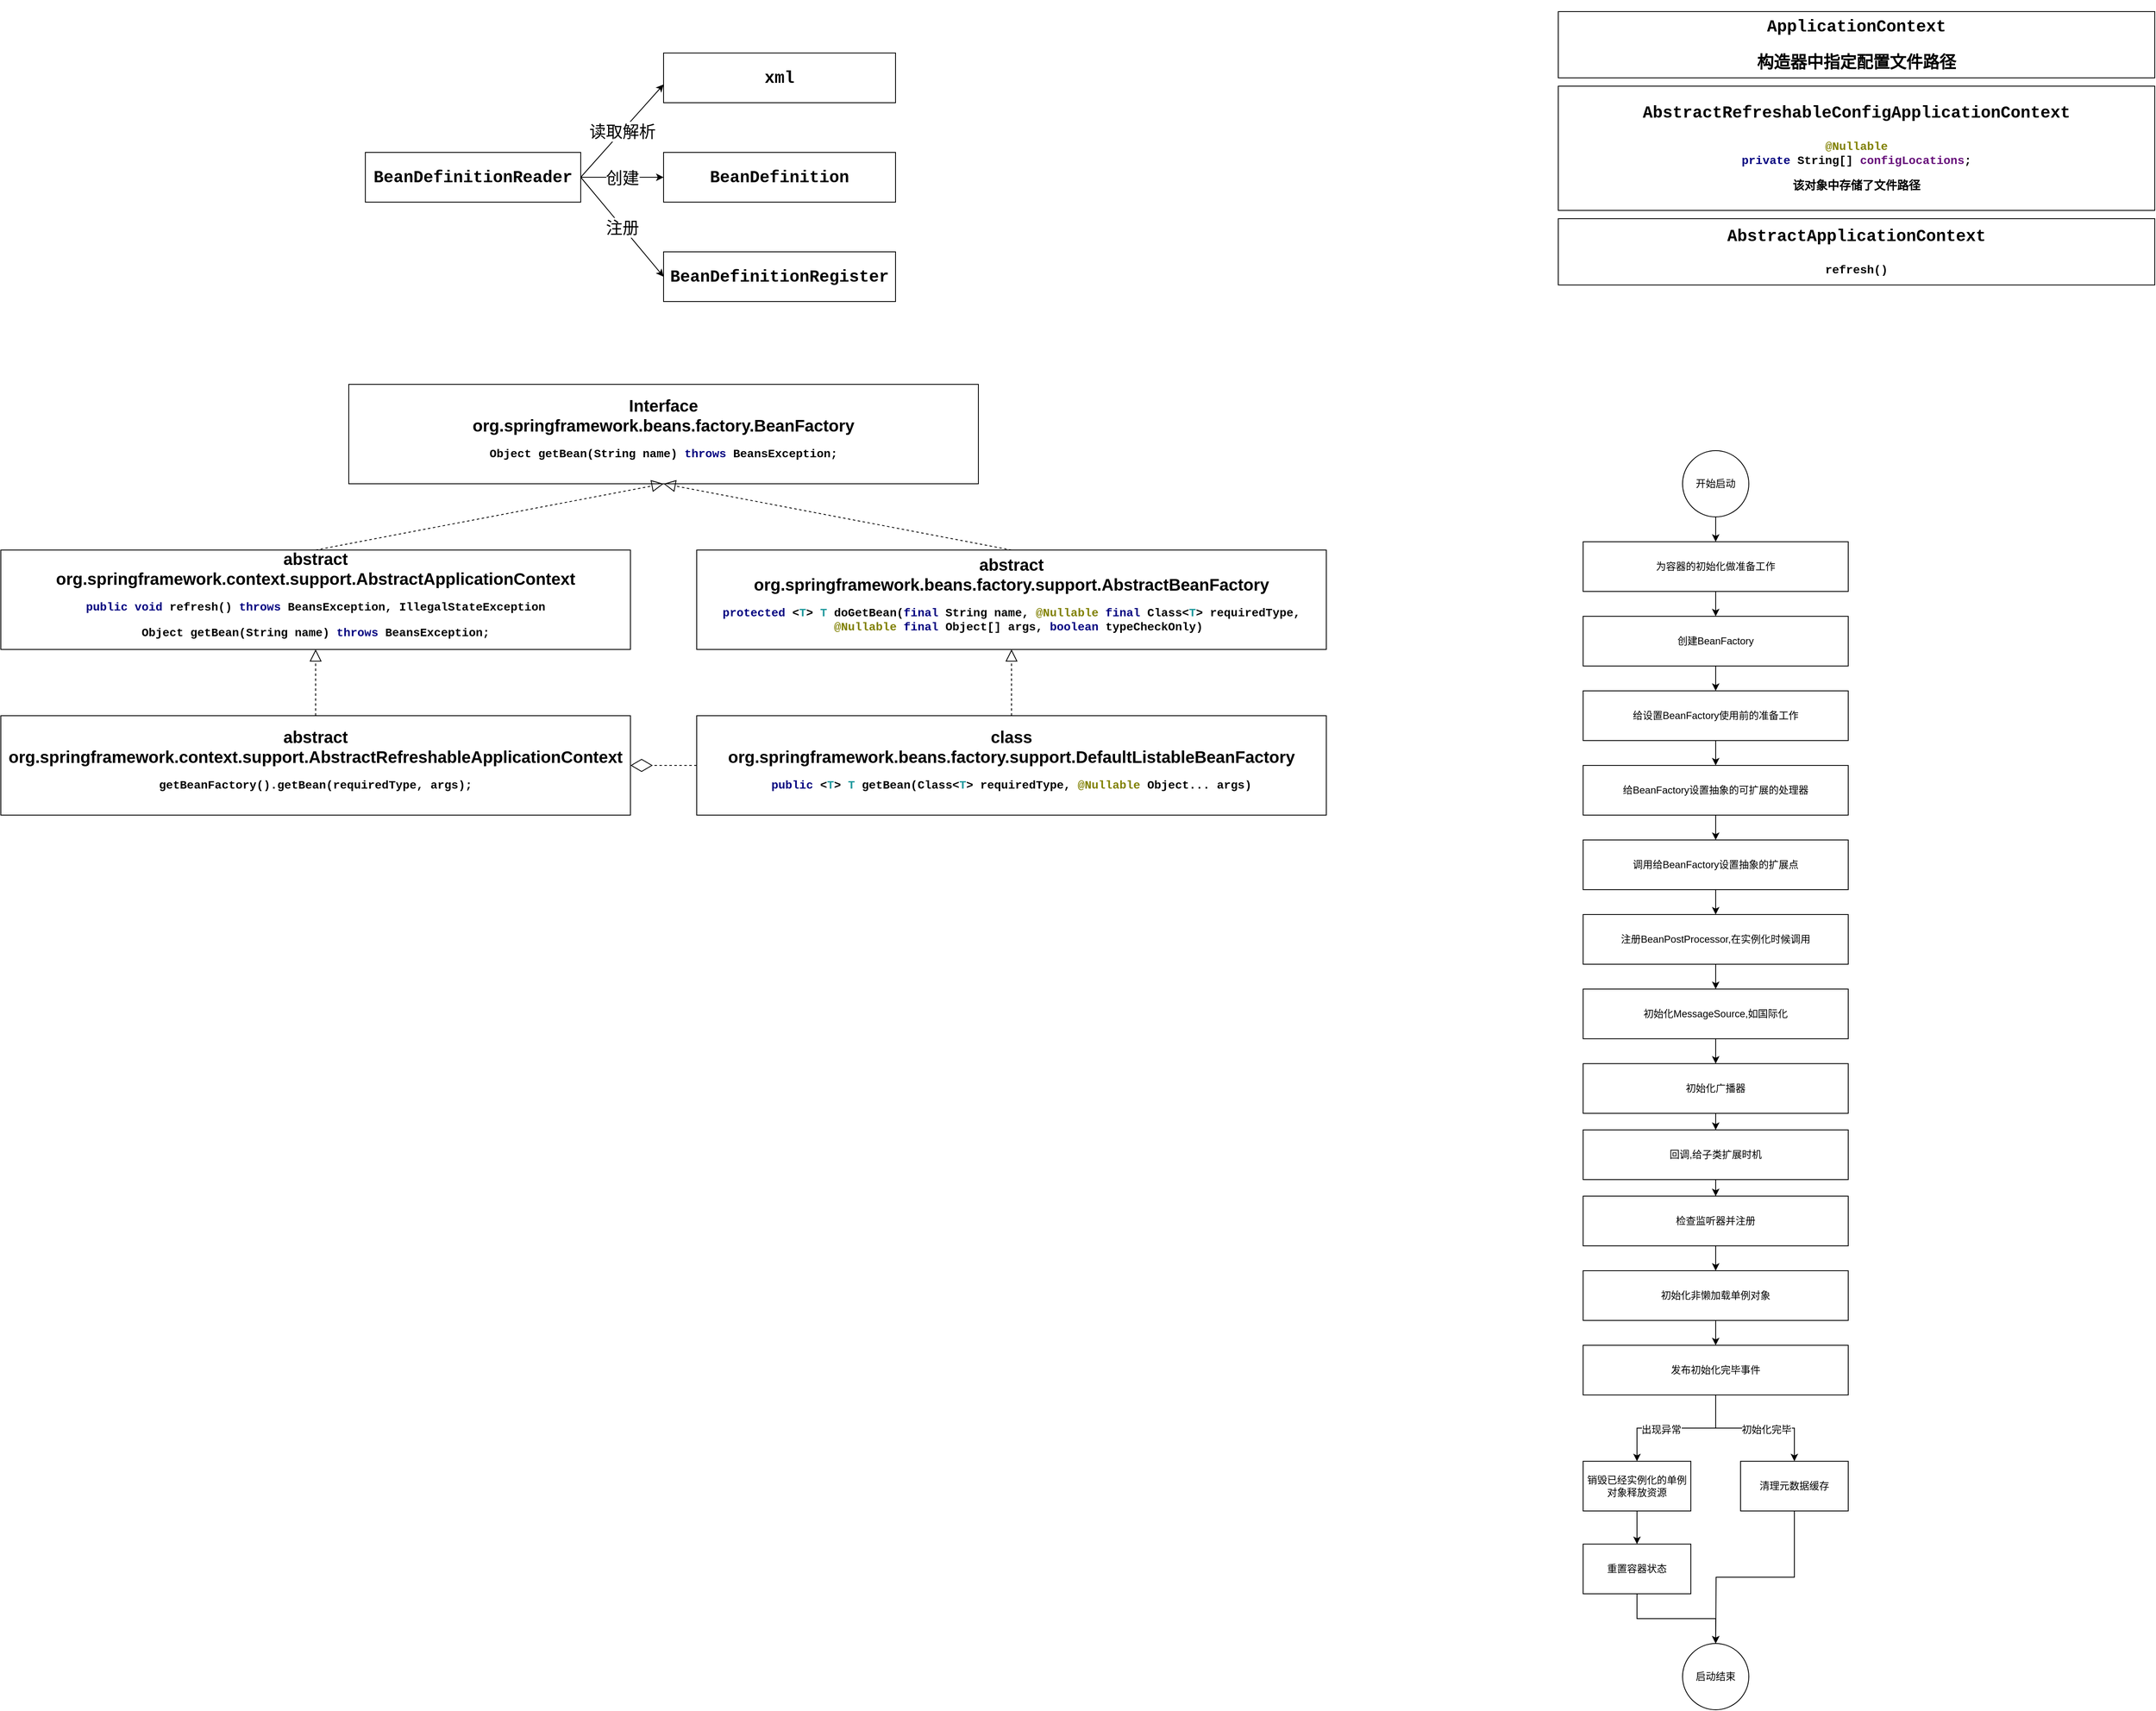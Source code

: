 <mxfile version="11.1.4" type="device"><diagram id="8HdPPavlg0hs8LvCiRic" name="Page-1"><mxGraphModel dx="3361" dy="824" grid="1" gridSize="10" guides="1" tooltips="1" connect="1" arrows="1" fold="1" page="1" pageScale="1" pageWidth="827" pageHeight="1169" background="#ffffff" math="0" shadow="0"><root><mxCell id="0"/><mxCell id="1" parent="0"/><mxCell id="2" value="开始启动" style="ellipse;whiteSpace=wrap;html=1;aspect=fixed;fontSize=12;" parent="1" vertex="1"><mxGeometry x="870" y="560" width="80" height="80" as="geometry"/></mxCell><mxCell id="10" value="启动结束" style="ellipse;whiteSpace=wrap;html=1;aspect=fixed;fontSize=12;" parent="1" vertex="1"><mxGeometry x="870" y="2000" width="80" height="80" as="geometry"/></mxCell><mxCell id="14" value="" style="edgeStyle=orthogonalEdgeStyle;rounded=0;html=1;jettySize=auto;orthogonalLoop=1;fontSize=12;" parent="1" source="5" target="13" edge="1"><mxGeometry relative="1" as="geometry"/></mxCell><mxCell id="5" value="为容器的初始化做准备工作" style="rounded=0;whiteSpace=wrap;html=1;fontSize=12;" parent="1" vertex="1"><mxGeometry x="750" y="670" width="320" height="60" as="geometry"/></mxCell><mxCell id="16" value="" style="edgeStyle=orthogonalEdgeStyle;rounded=0;html=1;jettySize=auto;orthogonalLoop=1;fontSize=12;" parent="1" source="13" target="15" edge="1"><mxGeometry relative="1" as="geometry"/></mxCell><mxCell id="13" value="创建BeanFactory" style="rounded=0;whiteSpace=wrap;html=1;fontSize=12;" parent="1" vertex="1"><mxGeometry x="750" y="760" width="320" height="60" as="geometry"/></mxCell><mxCell id="18" value="" style="edgeStyle=orthogonalEdgeStyle;rounded=0;html=1;jettySize=auto;orthogonalLoop=1;fontSize=12;" parent="1" source="15" target="17" edge="1"><mxGeometry relative="1" as="geometry"/></mxCell><mxCell id="15" value="&lt;span&gt;给设置BeanFactory使用前的准备工作&lt;/span&gt;" style="rounded=0;whiteSpace=wrap;html=1;fontSize=12;" parent="1" vertex="1"><mxGeometry x="750" y="850" width="320" height="60" as="geometry"/></mxCell><mxCell id="20" value="" style="edgeStyle=orthogonalEdgeStyle;rounded=0;html=1;jettySize=auto;orthogonalLoop=1;fontSize=12;" parent="1" source="17" target="19" edge="1"><mxGeometry relative="1" as="geometry"/></mxCell><mxCell id="17" value="&lt;div&gt;&lt;/div&gt;给BeanFactory设置抽象的可扩展的处理器&lt;br&gt;" style="rounded=0;whiteSpace=wrap;html=1;fontSize=12;" parent="1" vertex="1"><mxGeometry x="750" y="940" width="320" height="60" as="geometry"/></mxCell><mxCell id="22" value="" style="edgeStyle=orthogonalEdgeStyle;rounded=0;html=1;jettySize=auto;orthogonalLoop=1;fontSize=12;" parent="1" source="19" target="21" edge="1"><mxGeometry relative="1" as="geometry"/></mxCell><mxCell id="19" value="&lt;div&gt;&lt;/div&gt;&lt;div&gt;&lt;/div&gt;调用给BeanFactory设置抽象的扩展点&lt;br&gt;" style="rounded=0;whiteSpace=wrap;html=1;fontSize=12;" parent="1" vertex="1"><mxGeometry x="750" y="1030" width="320" height="60" as="geometry"/></mxCell><mxCell id="24" value="" style="edgeStyle=orthogonalEdgeStyle;rounded=0;html=1;jettySize=auto;orthogonalLoop=1;fontSize=12;" parent="1" source="21" target="23" edge="1"><mxGeometry relative="1" as="geometry"/></mxCell><mxCell id="21" value="&lt;div&gt;&lt;/div&gt;&lt;div&gt;&lt;/div&gt;&lt;span&gt;注册BeanPostProcessor,在实例化时候调用&lt;/span&gt;&lt;br&gt;" style="rounded=0;whiteSpace=wrap;html=1;fontSize=12;" parent="1" vertex="1"><mxGeometry x="750" y="1120" width="320" height="60" as="geometry"/></mxCell><mxCell id="26" value="" style="edgeStyle=orthogonalEdgeStyle;rounded=0;html=1;jettySize=auto;orthogonalLoop=1;fontSize=12;" parent="1" source="23" target="25" edge="1"><mxGeometry relative="1" as="geometry"/></mxCell><mxCell id="23" value="&lt;div&gt;&lt;/div&gt;&lt;div&gt;&lt;/div&gt;&lt;span&gt;初始化MessageSource,如国际化&lt;/span&gt;&lt;br&gt;" style="rounded=0;whiteSpace=wrap;html=1;fontSize=12;" parent="1" vertex="1"><mxGeometry x="750" y="1210" width="320" height="60" as="geometry"/></mxCell><mxCell id="28" value="" style="edgeStyle=orthogonalEdgeStyle;rounded=0;html=1;jettySize=auto;orthogonalLoop=1;fontSize=12;" parent="1" source="25" target="27" edge="1"><mxGeometry relative="1" as="geometry"/></mxCell><mxCell id="25" value="&lt;div&gt;&lt;/div&gt;&lt;div&gt;&lt;/div&gt;&lt;span&gt;初始化广播器&lt;/span&gt;&lt;br&gt;" style="rounded=0;whiteSpace=wrap;html=1;fontSize=12;" parent="1" vertex="1"><mxGeometry x="750" y="1300" width="320" height="60" as="geometry"/></mxCell><mxCell id="30" value="" style="edgeStyle=orthogonalEdgeStyle;rounded=0;html=1;jettySize=auto;orthogonalLoop=1;fontSize=12;" parent="1" source="27" target="29" edge="1"><mxGeometry relative="1" as="geometry"/></mxCell><mxCell id="27" value="&lt;div&gt;&lt;/div&gt;&lt;div&gt;&lt;/div&gt;&lt;span&gt;回调,给子类扩展时机&lt;/span&gt;&lt;br&gt;" style="rounded=0;whiteSpace=wrap;html=1;fontSize=12;" parent="1" vertex="1"><mxGeometry x="750" y="1380" width="320" height="60" as="geometry"/></mxCell><mxCell id="33" value="" style="edgeStyle=orthogonalEdgeStyle;rounded=0;html=1;jettySize=auto;orthogonalLoop=1;fontSize=12;" parent="1" source="29" target="32" edge="1"><mxGeometry relative="1" as="geometry"/></mxCell><mxCell id="29" value="&lt;div&gt;&lt;/div&gt;&lt;div&gt;&lt;/div&gt;&lt;span&gt;检查监听器并注册&lt;/span&gt;&lt;br&gt;" style="rounded=0;whiteSpace=wrap;html=1;fontSize=12;" parent="1" vertex="1"><mxGeometry x="750" y="1460" width="320" height="60" as="geometry"/></mxCell><mxCell id="35" value="" style="edgeStyle=orthogonalEdgeStyle;rounded=0;html=1;jettySize=auto;orthogonalLoop=1;fontSize=12;" parent="1" source="32" target="34" edge="1"><mxGeometry relative="1" as="geometry"/></mxCell><mxCell id="32" value="&lt;div&gt;&lt;/div&gt;&lt;div&gt;&lt;/div&gt;&lt;span&gt;初始化非懒加载单例对象&lt;/span&gt;&lt;br&gt;" style="rounded=0;whiteSpace=wrap;html=1;fontSize=12;" parent="1" vertex="1"><mxGeometry x="750" y="1550" width="320" height="60" as="geometry"/></mxCell><mxCell id="37" value="" style="edgeStyle=orthogonalEdgeStyle;rounded=0;html=1;jettySize=auto;orthogonalLoop=1;fontSize=12;" parent="1" source="34" target="36" edge="1"><mxGeometry relative="1" as="geometry"/></mxCell><mxCell id="41" value="出现异常" style="text;html=1;resizable=0;points=[];align=center;verticalAlign=middle;labelBackgroundColor=#ffffff;fontSize=12;" parent="37" vertex="1" connectable="0"><mxGeometry x="0.211" y="2" relative="1" as="geometry"><mxPoint as="offset"/></mxGeometry></mxCell><mxCell id="39" style="edgeStyle=orthogonalEdgeStyle;rounded=0;html=1;exitX=0.5;exitY=1;entryX=0.5;entryY=0;jettySize=auto;orthogonalLoop=1;fontSize=12;" parent="1" source="34" target="38" edge="1"><mxGeometry relative="1" as="geometry"/></mxCell><mxCell id="40" value="初始化完毕" style="text;html=1;resizable=0;points=[];align=center;verticalAlign=middle;labelBackgroundColor=#ffffff;fontSize=12;" parent="39" vertex="1" connectable="0"><mxGeometry x="0.154" y="-2" relative="1" as="geometry"><mxPoint as="offset"/></mxGeometry></mxCell><mxCell id="34" value="&lt;div&gt;&lt;/div&gt;&lt;div&gt;&lt;/div&gt;&lt;span&gt;发布初始化完毕事件&lt;/span&gt;&lt;br&gt;" style="rounded=0;whiteSpace=wrap;html=1;fontSize=12;" parent="1" vertex="1"><mxGeometry x="750" y="1640" width="320" height="60" as="geometry"/></mxCell><mxCell id="43" value="" style="edgeStyle=orthogonalEdgeStyle;rounded=0;html=1;jettySize=auto;orthogonalLoop=1;fontSize=12;" parent="1" source="36" target="42" edge="1"><mxGeometry relative="1" as="geometry"/></mxCell><mxCell id="36" value="&lt;div&gt;&lt;/div&gt;&lt;div&gt;&lt;/div&gt;&lt;span&gt;销毁已经实例化的单例对象释放资源&lt;/span&gt;&lt;br&gt;" style="rounded=0;whiteSpace=wrap;html=1;fontSize=12;" parent="1" vertex="1"><mxGeometry x="750" y="1780" width="130" height="60" as="geometry"/></mxCell><mxCell id="44" style="edgeStyle=orthogonalEdgeStyle;rounded=0;html=1;exitX=0.5;exitY=1;entryX=0.5;entryY=0;jettySize=auto;orthogonalLoop=1;fontSize=12;" parent="1" source="42" target="10" edge="1"><mxGeometry relative="1" as="geometry"/></mxCell><mxCell id="42" value="&lt;div&gt;&lt;/div&gt;&lt;div&gt;&lt;/div&gt;&lt;span&gt;重置容器状态&lt;/span&gt;&lt;br&gt;" style="rounded=0;whiteSpace=wrap;html=1;fontSize=12;" parent="1" vertex="1"><mxGeometry x="750" y="1880" width="130" height="60" as="geometry"/></mxCell><mxCell id="12" value="" style="edgeStyle=orthogonalEdgeStyle;rounded=0;html=1;jettySize=auto;orthogonalLoop=1;fontSize=12;" parent="1" source="2" target="5" edge="1"><mxGeometry relative="1" as="geometry"><mxPoint x="910" y="640" as="sourcePoint"/><mxPoint x="910" y="720" as="targetPoint"/></mxGeometry></mxCell><mxCell id="45" style="edgeStyle=orthogonalEdgeStyle;rounded=0;html=1;exitX=0.5;exitY=1;jettySize=auto;orthogonalLoop=1;fontSize=12;" parent="1" source="38" edge="1"><mxGeometry relative="1" as="geometry"><mxPoint x="910" y="2000" as="targetPoint"/></mxGeometry></mxCell><mxCell id="38" value="&lt;div&gt;&lt;/div&gt;&lt;div&gt;&lt;/div&gt;&lt;span&gt;清理元数据缓存&lt;/span&gt;&lt;br&gt;" style="rounded=0;whiteSpace=wrap;html=1;fontSize=12;" parent="1" vertex="1"><mxGeometry x="940" y="1780" width="130" height="60" as="geometry"/></mxCell><mxCell id="9Fm4aBFN2gZGuWMp6Fjw-45" value="&lt;pre style=&quot;background-color: rgb(255 , 255 , 255) ; font-family: &amp;#34;courier new&amp;#34; ; font-size: 20px&quot;&gt;AbstractRefreshableConfigApplicationContext&lt;/pre&gt;&lt;pre style=&quot;background-color: rgb(255 , 255 , 255) ; font-family: &amp;#34;courier new&amp;#34; ; font-size: 20px&quot;&gt;&lt;pre style=&quot;font-family: &amp;#34;courier new&amp;#34; ; font-size: 10.5pt&quot;&gt;&lt;span style=&quot;color: #808000&quot;&gt;@Nullable&lt;br&gt;&lt;/span&gt;&lt;span style=&quot;color: rgb(0 , 0 , 128)&quot;&gt;private &lt;/span&gt;String[] &lt;span style=&quot;color: rgb(102 , 14 , 122)&quot;&gt;configLocations&lt;/span&gt;;&lt;/pre&gt;&lt;pre style=&quot;font-family: &amp;#34;courier new&amp;#34; ; font-size: 10.5pt&quot;&gt;该对象中存储了文件路径&lt;/pre&gt;&lt;/pre&gt;" style="rounded=0;whiteSpace=wrap;html=1;fontSize=20;fontStyle=1" parent="1" vertex="1"><mxGeometry x="720" y="120" width="720" height="150" as="geometry"/></mxCell><mxCell id="9Fm4aBFN2gZGuWMp6Fjw-46" value="&lt;pre style=&quot;background-color: rgb(255 , 255 , 255) ; font-family: &amp;#34;courier new&amp;#34; ; font-size: 20px&quot;&gt;ApplicationContext&lt;/pre&gt;&lt;pre style=&quot;background-color: rgb(255 , 255 , 255) ; font-family: &amp;#34;courier new&amp;#34; ; font-size: 20px&quot;&gt;构造器中指定配置文件路径&lt;/pre&gt;" style="rounded=0;whiteSpace=wrap;html=1;fontSize=20;fontStyle=1" parent="1" vertex="1"><mxGeometry x="720" y="30" width="720" height="80" as="geometry"/></mxCell><mxCell id="9Fm4aBFN2gZGuWMp6Fjw-47" value="&lt;pre style=&quot;background-color: rgb(255 , 255 , 255) ; font-family: &amp;#34;courier new&amp;#34; ; font-size: 20px&quot;&gt;AbstractApplicationContext&lt;/pre&gt;&lt;pre style=&quot;background-color: rgb(255 , 255 , 255) ; font-family: &amp;#34;courier new&amp;#34; ; font-size: 20px&quot;&gt;&lt;pre style=&quot;font-family: &amp;#34;courier new&amp;#34; ; font-size: 10.5pt&quot;&gt;refresh()&lt;/pre&gt;&lt;/pre&gt;" style="rounded=0;whiteSpace=wrap;html=1;fontSize=20;fontStyle=1" parent="1" vertex="1"><mxGeometry x="720" y="280" width="720" height="80" as="geometry"/></mxCell><mxCell id="9Fm4aBFN2gZGuWMp6Fjw-48" value="&lt;pre style=&quot;background-color: rgb(255, 255, 255); font-family: &amp;quot;courier new&amp;quot;; font-size: 20px;&quot;&gt;BeanDefinitionReader&lt;/pre&gt;" style="rounded=0;whiteSpace=wrap;html=1;fontSize=20;fontStyle=1" parent="1" vertex="1"><mxGeometry x="-720" y="200" width="260" height="60" as="geometry"/></mxCell><mxCell id="9Fm4aBFN2gZGuWMp6Fjw-49" value="&lt;pre style=&quot;background-color: rgb(255 , 255 , 255) ; font-family: &amp;#34;courier new&amp;#34; ; font-size: 20px&quot;&gt;xml&lt;/pre&gt;" style="rounded=0;whiteSpace=wrap;html=1;fontSize=20;fontStyle=1" parent="1" vertex="1"><mxGeometry x="-360" y="80" width="280" height="60" as="geometry"/></mxCell><mxCell id="9Fm4aBFN2gZGuWMp6Fjw-50" value="&lt;pre style=&quot;background-color: rgb(255 , 255 , 255) ; font-family: &amp;#34;courier new&amp;#34; ; font-size: 20px&quot;&gt;BeanDefinition&lt;/pre&gt;" style="rounded=0;whiteSpace=wrap;html=1;fontSize=20;fontStyle=1" parent="1" vertex="1"><mxGeometry x="-360" y="200" width="280" height="60" as="geometry"/></mxCell><mxCell id="9Fm4aBFN2gZGuWMp6Fjw-51" value="&lt;pre style=&quot;background-color: rgb(255 , 255 , 255) ; font-family: &amp;#34;courier new&amp;#34; ; font-size: 20px&quot;&gt;BeanDefinitionRegister&lt;/pre&gt;" style="rounded=0;whiteSpace=wrap;html=1;fontSize=20;fontStyle=1" parent="1" vertex="1"><mxGeometry x="-360" y="320" width="280" height="60" as="geometry"/></mxCell><mxCell id="9Fm4aBFN2gZGuWMp6Fjw-52" value="读取解析" style="endArrow=classic;html=1;fontSize=20;entryX=0;entryY=0.633;entryDx=0;entryDy=0;entryPerimeter=0;exitX=1;exitY=0.5;exitDx=0;exitDy=0;" parent="1" source="9Fm4aBFN2gZGuWMp6Fjw-48" target="9Fm4aBFN2gZGuWMp6Fjw-49" edge="1"><mxGeometry width="50" height="50" relative="1" as="geometry"><mxPoint x="-430" y="210" as="sourcePoint"/><mxPoint x="-380" y="160" as="targetPoint"/></mxGeometry></mxCell><mxCell id="9Fm4aBFN2gZGuWMp6Fjw-53" value="创建" style="endArrow=classic;html=1;fontSize=20;entryX=0;entryY=0.5;entryDx=0;entryDy=0;exitX=1;exitY=0.5;exitDx=0;exitDy=0;" parent="1" source="9Fm4aBFN2gZGuWMp6Fjw-48" target="9Fm4aBFN2gZGuWMp6Fjw-50" edge="1"><mxGeometry width="50" height="50" relative="1" as="geometry"><mxPoint x="-450" y="240" as="sourcePoint"/><mxPoint x="-350" y="127.98" as="targetPoint"/></mxGeometry></mxCell><mxCell id="9Fm4aBFN2gZGuWMp6Fjw-54" value="注册" style="endArrow=classic;html=1;fontSize=20;entryX=0;entryY=0.5;entryDx=0;entryDy=0;exitX=1;exitY=0.5;exitDx=0;exitDy=0;" parent="1" source="9Fm4aBFN2gZGuWMp6Fjw-48" target="9Fm4aBFN2gZGuWMp6Fjw-51" edge="1"><mxGeometry width="50" height="50" relative="1" as="geometry"><mxPoint x="-450" y="240" as="sourcePoint"/><mxPoint x="-350" y="240" as="targetPoint"/></mxGeometry></mxCell><mxCell id="7Ug3NnTYqovanPLda93n-46" value="&lt;span style=&quot;white-space: normal&quot;&gt;Interface&lt;/span&gt;&lt;br style=&quot;white-space: normal&quot;&gt;&lt;span style=&quot;white-space: normal&quot;&gt;org.springframework.&lt;/span&gt;&lt;span style=&quot;white-space: normal&quot;&gt;beans.factory.&lt;/span&gt;&lt;span style=&quot;white-space: normal&quot;&gt;BeanFactory&lt;br&gt;&lt;/span&gt;&lt;pre style=&quot;background-color: rgb(255 , 255 , 255) ; font-family: &amp;#34;courier new&amp;#34; ; font-size: 10.5pt&quot;&gt;Object getBean(String name) &lt;span style=&quot;color: rgb(0 , 0 , 128)&quot;&gt;throws &lt;/span&gt;BeansException;&lt;/pre&gt;" style="rounded=0;whiteSpace=wrap;html=1;fontSize=20;fontStyle=1" vertex="1" parent="1"><mxGeometry x="-740" y="480" width="760" height="120" as="geometry"/></mxCell><mxCell id="7Ug3NnTYqovanPLda93n-47" value="abstract&lt;br style=&quot;white-space: normal&quot;&gt;org.springframework.context.support.AbstractApplicationContext&lt;br&gt;&lt;pre style=&quot;background-color: rgb(255 , 255 , 255) ; font-family: &amp;#34;courier new&amp;#34; ; font-size: 10.5pt&quot;&gt;&lt;span style=&quot;color: rgb(0 , 0 , 128)&quot;&gt;public void &lt;/span&gt;refresh() &lt;span style=&quot;color: rgb(0 , 0 , 128)&quot;&gt;throws &lt;/span&gt;BeansException, IllegalStateException&lt;/pre&gt;&lt;pre style=&quot;background-color: rgb(255 , 255 , 255) ; font-family: &amp;#34;courier new&amp;#34; ; font-size: 10.5pt&quot;&gt;Object getBean(String name) &lt;span style=&quot;color: rgb(0 , 0 , 128)&quot;&gt;throws &lt;/span&gt;BeansException;&lt;/pre&gt;" style="rounded=0;whiteSpace=wrap;html=1;fontSize=20;fontStyle=1" vertex="1" parent="1"><mxGeometry x="-1160" y="680" width="760" height="120" as="geometry"/></mxCell><mxCell id="7Ug3NnTYqovanPLda93n-48" value="&lt;span style=&quot;white-space: normal&quot;&gt;class&lt;/span&gt;&lt;br style=&quot;white-space: normal&quot;&gt;org.springframework.beans.factory.support.DefaultListableBeanFactory&lt;br&gt;&lt;pre style=&quot;background-color: rgb(255 , 255 , 255) ; font-family: &amp;#34;courier new&amp;#34; ; font-size: 10.5pt&quot;&gt;&lt;pre style=&quot;font-family: &amp;#34;courier new&amp;#34; ; font-size: 10.5pt&quot;&gt;&lt;span style=&quot;color: rgb(0 , 0 , 128)&quot;&gt;public &lt;/span&gt;&amp;lt;&lt;span style=&quot;color: #20999d&quot;&gt;T&lt;/span&gt;&amp;gt; &lt;span style=&quot;color: #20999d&quot;&gt;T &lt;/span&gt;getBean(Class&amp;lt;&lt;span style=&quot;color: #20999d&quot;&gt;T&lt;/span&gt;&amp;gt; requiredType, &lt;span style=&quot;color: #808000&quot;&gt;@Nullable &lt;/span&gt;Object... args)&lt;/pre&gt;&lt;/pre&gt;" style="rounded=0;whiteSpace=wrap;html=1;fontSize=20;fontStyle=1" vertex="1" parent="1"><mxGeometry x="-320" y="880" width="760" height="120" as="geometry"/></mxCell><mxCell id="7Ug3NnTYqovanPLda93n-53" value="abstract&lt;br style=&quot;white-space: normal&quot;&gt;org.springframework.context.support.AbstractRefreshableApplicationContext&lt;br&gt;&lt;pre style=&quot;background-color: rgb(255 , 255 , 255) ; font-family: &amp;#34;courier new&amp;#34; ; font-size: 10.5pt&quot;&gt;&lt;pre style=&quot;font-size: 10.5pt ; font-family: &amp;#34;courier new&amp;#34;&quot;&gt;getBeanFactory().getBean(requiredType, args);&lt;/pre&gt;&lt;/pre&gt;" style="rounded=0;whiteSpace=wrap;html=1;fontSize=20;fontStyle=1" vertex="1" parent="1"><mxGeometry x="-1160" y="880" width="760" height="120" as="geometry"/></mxCell><mxCell id="7Ug3NnTYqovanPLda93n-58" value="" style="endArrow=block;dashed=1;endFill=0;endSize=12;html=1;fontSize=20;entryX=0.5;entryY=1;entryDx=0;entryDy=0;exitX=0.5;exitY=0;exitDx=0;exitDy=0;" edge="1" parent="1" source="7Ug3NnTYqovanPLda93n-47" target="7Ug3NnTYqovanPLda93n-46"><mxGeometry width="160" relative="1" as="geometry"><mxPoint x="-830" y="1050" as="sourcePoint"/><mxPoint x="-670" y="1050" as="targetPoint"/></mxGeometry></mxCell><mxCell id="7Ug3NnTYqovanPLda93n-59" value="" style="endArrow=block;dashed=1;endFill=0;endSize=12;html=1;fontSize=20;entryX=0.5;entryY=1;entryDx=0;entryDy=0;exitX=0.5;exitY=0;exitDx=0;exitDy=0;" edge="1" parent="1" source="7Ug3NnTYqovanPLda93n-62" target="7Ug3NnTYqovanPLda93n-46"><mxGeometry width="160" relative="1" as="geometry"><mxPoint x="-770" y="690" as="sourcePoint"/><mxPoint x="-350" y="590" as="targetPoint"/></mxGeometry></mxCell><mxCell id="7Ug3NnTYqovanPLda93n-60" value="" style="endArrow=block;dashed=1;endFill=0;endSize=12;html=1;fontSize=20;exitX=0.5;exitY=0;exitDx=0;exitDy=0;entryX=0.5;entryY=1;entryDx=0;entryDy=0;" edge="1" parent="1" source="7Ug3NnTYqovanPLda93n-53" target="7Ug3NnTYqovanPLda93n-47"><mxGeometry width="160" relative="1" as="geometry"><mxPoint x="-770" y="830" as="sourcePoint"/><mxPoint x="-610" y="830" as="targetPoint"/></mxGeometry></mxCell><mxCell id="7Ug3NnTYqovanPLda93n-61" value="" style="endArrow=diamondThin;endFill=0;endSize=24;html=1;dashed=1;fontSize=20;exitX=0;exitY=0.5;exitDx=0;exitDy=0;entryX=1;entryY=0.5;entryDx=0;entryDy=0;" edge="1" parent="1" source="7Ug3NnTYqovanPLda93n-48" target="7Ug3NnTYqovanPLda93n-53"><mxGeometry width="160" relative="1" as="geometry"><mxPoint x="-580" y="1130" as="sourcePoint"/><mxPoint x="-290" y="950" as="targetPoint"/></mxGeometry></mxCell><mxCell id="7Ug3NnTYqovanPLda93n-62" value="&lt;span style=&quot;white-space: normal&quot;&gt;abstract&lt;/span&gt;&lt;br style=&quot;white-space: normal&quot;&gt;org.springframework.beans.factory.support.AbstractBeanFactory&lt;br&gt;&lt;pre style=&quot;background-color: rgb(255 , 255 , 255) ; font-family: &amp;#34;courier new&amp;#34; ; font-size: 10.5pt&quot;&gt;&lt;pre style=&quot;font-family: &amp;#34;courier new&amp;#34; ; font-size: 10.5pt&quot;&gt;&lt;pre style=&quot;font-family: &amp;#34;courier new&amp;#34; ; font-size: 10.5pt&quot;&gt;&lt;span style=&quot;color: rgb(0 , 0 , 128)&quot;&gt;protected &lt;/span&gt;&amp;lt;&lt;span style=&quot;color: #20999d&quot;&gt;T&lt;/span&gt;&amp;gt; &lt;span style=&quot;color: #20999d&quot;&gt;T &lt;/span&gt;doGetBean(&lt;span style=&quot;color: rgb(0 , 0 , 128)&quot;&gt;final &lt;/span&gt;String name, &lt;span style=&quot;color: #808000&quot;&gt;@Nullable &lt;/span&gt;&lt;span style=&quot;color: rgb(0 , 0 , 128)&quot;&gt;final &lt;/span&gt;Class&amp;lt;&lt;span style=&quot;color: #20999d&quot;&gt;T&lt;/span&gt;&amp;gt; requiredType,&lt;br&gt;  &lt;span style=&quot;color: #808000&quot;&gt;@Nullable &lt;/span&gt;&lt;span style=&quot;color: rgb(0 , 0 , 128)&quot;&gt;final &lt;/span&gt;Object[] args, &lt;span style=&quot;color: rgb(0 , 0 , 128)&quot;&gt;boolean &lt;/span&gt;typeCheckOnly)&lt;/pre&gt;&lt;/pre&gt;&lt;/pre&gt;" style="rounded=0;whiteSpace=wrap;html=1;fontSize=20;fontStyle=1" vertex="1" parent="1"><mxGeometry x="-320" y="680" width="760" height="120" as="geometry"/></mxCell><mxCell id="7Ug3NnTYqovanPLda93n-63" value="" style="endArrow=block;dashed=1;endFill=0;endSize=12;html=1;fontSize=20;entryX=0.5;entryY=1;entryDx=0;entryDy=0;exitX=0.5;exitY=0;exitDx=0;exitDy=0;" edge="1" parent="1" source="7Ug3NnTYqovanPLda93n-48" target="7Ug3NnTYqovanPLda93n-62"><mxGeometry width="160" relative="1" as="geometry"><mxPoint x="70" y="690" as="sourcePoint"/><mxPoint x="-350" y="590" as="targetPoint"/></mxGeometry></mxCell></root></mxGraphModel></diagram></mxfile>